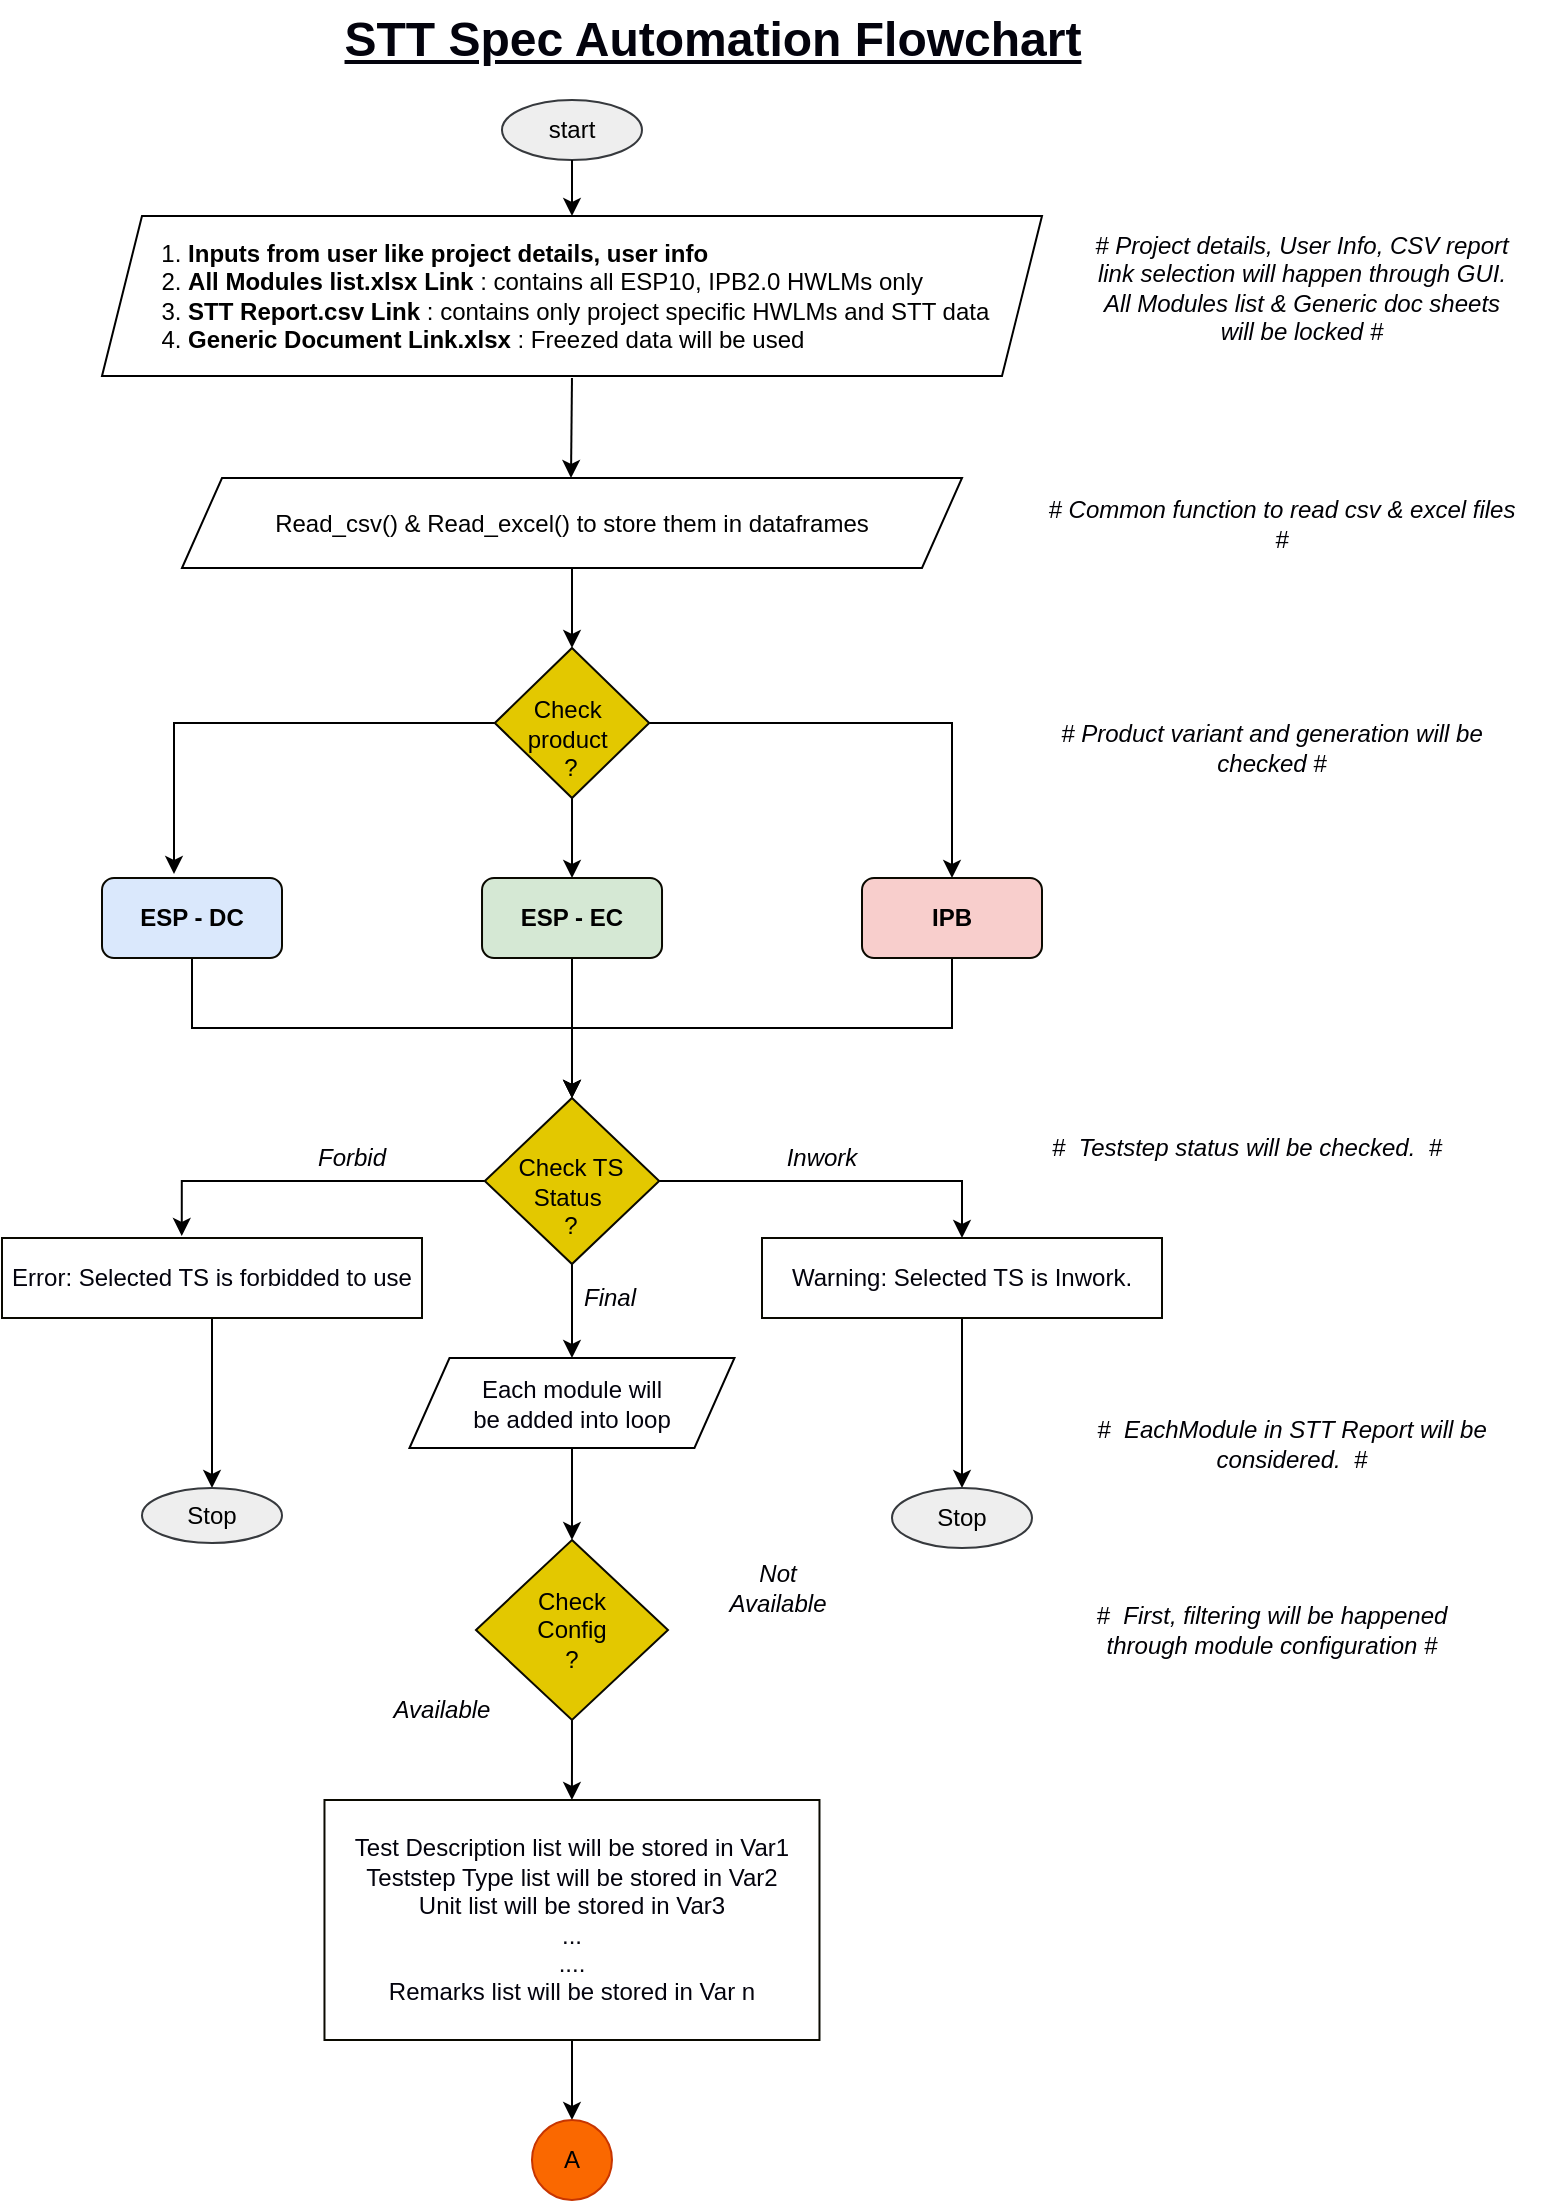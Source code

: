<mxfile version="17.4.3" type="github" pages="2">
  <diagram id="C5RBs43oDa-KdzZeNtuy" name="Page-1">
    <mxGraphModel dx="1422" dy="900" grid="1" gridSize="10" guides="1" tooltips="1" connect="1" arrows="1" fold="1" page="1" pageScale="1" pageWidth="827" pageHeight="1169" math="0" shadow="0">
      <root>
        <mxCell id="WIyWlLk6GJQsqaUBKTNV-0" />
        <mxCell id="WIyWlLk6GJQsqaUBKTNV-1" parent="WIyWlLk6GJQsqaUBKTNV-0" />
        <mxCell id="sJJRUJYA5-9Eo12VGWl3-0" value="start" style="ellipse;whiteSpace=wrap;html=1;fillColor=#eeeeee;strokeColor=#36393d;" vertex="1" parent="WIyWlLk6GJQsqaUBKTNV-1">
          <mxGeometry x="269.99" y="70" width="70" height="30" as="geometry" />
        </mxCell>
        <mxCell id="sJJRUJYA5-9Eo12VGWl3-2" value="" style="endArrow=classic;html=1;rounded=0;exitX=0.5;exitY=1;exitDx=0;exitDy=0;entryX=0.5;entryY=0;entryDx=0;entryDy=0;" edge="1" parent="WIyWlLk6GJQsqaUBKTNV-1" source="sJJRUJYA5-9Eo12VGWl3-0" target="sJJRUJYA5-9Eo12VGWl3-4">
          <mxGeometry width="50" height="50" relative="1" as="geometry">
            <mxPoint x="370" y="339" as="sourcePoint" />
            <mxPoint x="359" y="129" as="targetPoint" />
          </mxGeometry>
        </mxCell>
        <mxCell id="sJJRUJYA5-9Eo12VGWl3-73" style="edgeStyle=orthogonalEdgeStyle;rounded=0;orthogonalLoop=1;jettySize=auto;html=1;exitX=0.5;exitY=1;exitDx=0;exitDy=0;entryX=0.5;entryY=0;entryDx=0;entryDy=0;fontColor=#03030D;" edge="1" parent="WIyWlLk6GJQsqaUBKTNV-1" source="sJJRUJYA5-9Eo12VGWl3-3" target="sJJRUJYA5-9Eo12VGWl3-19">
          <mxGeometry relative="1" as="geometry" />
        </mxCell>
        <mxCell id="sJJRUJYA5-9Eo12VGWl3-3" value="Read_csv() &amp;amp; Read_excel() to store them in dataframes" style="shape=parallelogram;perimeter=parallelogramPerimeter;whiteSpace=wrap;html=1;fixedSize=1;" vertex="1" parent="WIyWlLk6GJQsqaUBKTNV-1">
          <mxGeometry x="110" y="259" width="390" height="45" as="geometry" />
        </mxCell>
        <mxCell id="sJJRUJYA5-9Eo12VGWl3-4" value="&lt;div align=&quot;left&quot;&gt;&lt;span&gt;	&lt;/span&gt;&lt;span&gt;	&lt;/span&gt;&lt;span style=&quot;white-space: pre&quot;&gt;	1. &lt;/span&gt;&lt;b&gt;Inputs from user like project details, user info&lt;/b&gt; &lt;br&gt;&lt;/div&gt;&lt;div align=&quot;left&quot;&gt;&lt;u&gt;&lt;span style=&quot;white-space: pre&quot;&gt;&lt;/span&gt;&lt;/u&gt;&lt;span style=&quot;white-space: pre&quot;&gt;	&lt;/span&gt;2. &lt;b&gt;All Modules list.xlsx Link &lt;/b&gt;: contains all ESP10, IPB2.0 HWLMs only &lt;br&gt;&lt;b&gt;&lt;span&gt;&lt;/span&gt;&lt;/b&gt;&lt;u&gt;&lt;span style=&quot;white-space: pre&quot;&gt;&lt;/span&gt;&lt;/u&gt;&lt;span style=&quot;white-space: pre&quot;&gt;	&lt;/span&gt;3.&lt;b&gt; STT Report.csv Link&lt;/b&gt; : contains only project specific HWLMs and STT data&lt;br&gt;&lt;/div&gt;&lt;div align=&quot;left&quot;&gt;&lt;span style=&quot;white-space: pre&quot;&gt;&lt;/span&gt;&lt;span style=&quot;white-space: pre&quot;&gt;	&lt;/span&gt;4. &lt;b&gt;Generic Document Link.xlsx&lt;/b&gt; : Freezed data will be used &lt;br&gt;&lt;/div&gt;" style="shape=parallelogram;perimeter=parallelogramPerimeter;whiteSpace=wrap;html=1;fixedSize=1;align=center;" vertex="1" parent="WIyWlLk6GJQsqaUBKTNV-1">
          <mxGeometry x="70" y="128" width="470" height="80" as="geometry" />
        </mxCell>
        <mxCell id="sJJRUJYA5-9Eo12VGWl3-16" value="" style="endArrow=classic;html=1;rounded=0;fontColor=#0000FF;" edge="1" parent="WIyWlLk6GJQsqaUBKTNV-1">
          <mxGeometry width="50" height="50" relative="1" as="geometry">
            <mxPoint x="304.99" y="209" as="sourcePoint" />
            <mxPoint x="304.5" y="259" as="targetPoint" />
          </mxGeometry>
        </mxCell>
        <mxCell id="sJJRUJYA5-9Eo12VGWl3-71" style="edgeStyle=orthogonalEdgeStyle;rounded=0;orthogonalLoop=1;jettySize=auto;html=1;exitX=0;exitY=0.5;exitDx=0;exitDy=0;entryX=0.4;entryY=-0.05;entryDx=0;entryDy=0;entryPerimeter=0;fontColor=#03030D;" edge="1" parent="WIyWlLk6GJQsqaUBKTNV-1" source="sJJRUJYA5-9Eo12VGWl3-19" target="sJJRUJYA5-9Eo12VGWl3-39">
          <mxGeometry relative="1" as="geometry" />
        </mxCell>
        <mxCell id="sJJRUJYA5-9Eo12VGWl3-72" style="edgeStyle=orthogonalEdgeStyle;rounded=0;orthogonalLoop=1;jettySize=auto;html=1;exitX=0.5;exitY=1;exitDx=0;exitDy=0;entryX=0.5;entryY=0;entryDx=0;entryDy=0;fontColor=#03030D;" edge="1" parent="WIyWlLk6GJQsqaUBKTNV-1" source="sJJRUJYA5-9Eo12VGWl3-19" target="sJJRUJYA5-9Eo12VGWl3-40">
          <mxGeometry relative="1" as="geometry" />
        </mxCell>
        <mxCell id="sJJRUJYA5-9Eo12VGWl3-74" style="edgeStyle=orthogonalEdgeStyle;rounded=0;orthogonalLoop=1;jettySize=auto;html=1;entryX=0.5;entryY=0;entryDx=0;entryDy=0;fontColor=#03030D;" edge="1" parent="WIyWlLk6GJQsqaUBKTNV-1" source="sJJRUJYA5-9Eo12VGWl3-19" target="sJJRUJYA5-9Eo12VGWl3-38">
          <mxGeometry relative="1" as="geometry" />
        </mxCell>
        <mxCell id="sJJRUJYA5-9Eo12VGWl3-19" value="&lt;div&gt;&lt;br&gt;&lt;/div&gt;&lt;div&gt;Check&amp;nbsp; product&amp;nbsp; &lt;br&gt;&lt;/div&gt;&lt;div&gt;?&lt;/div&gt;" style="rhombus;whiteSpace=wrap;html=1;fontColor=#000000;fillColor=#e3c800;strokeColor=#0A0900;" vertex="1" parent="WIyWlLk6GJQsqaUBKTNV-1">
          <mxGeometry x="266.41" y="344" width="77.19" height="75" as="geometry" />
        </mxCell>
        <mxCell id="sJJRUJYA5-9Eo12VGWl3-36" value="&lt;div&gt;# Project details, User Info, CSV report link selection will happen through GUI.&lt;/div&gt;&lt;div&gt;All Modules list &amp;amp; Generic doc sheets will be locked #&lt;/div&gt;" style="text;html=1;strokeColor=none;fillColor=none;align=center;verticalAlign=middle;whiteSpace=wrap;rounded=0;fontColor=#000005;fontStyle=2" vertex="1" parent="WIyWlLk6GJQsqaUBKTNV-1">
          <mxGeometry x="560" y="129" width="220" height="70" as="geometry" />
        </mxCell>
        <mxCell id="rYvPCS0LZYQufS7g8COz-13" style="edgeStyle=orthogonalEdgeStyle;rounded=0;orthogonalLoop=1;jettySize=auto;html=1;exitX=0.5;exitY=1;exitDx=0;exitDy=0;entryX=0.5;entryY=0;entryDx=0;entryDy=0;fontColor=#03030D;" edge="1" parent="WIyWlLk6GJQsqaUBKTNV-1" source="sJJRUJYA5-9Eo12VGWl3-38" target="rYvPCS0LZYQufS7g8COz-9">
          <mxGeometry relative="1" as="geometry" />
        </mxCell>
        <mxCell id="sJJRUJYA5-9Eo12VGWl3-38" value="&lt;b&gt;IPB&lt;/b&gt;" style="rounded=1;whiteSpace=wrap;html=1;fillColor=#f8cecc;strokeColor=#0A0900;" vertex="1" parent="WIyWlLk6GJQsqaUBKTNV-1">
          <mxGeometry x="450" y="459" width="90" height="40" as="geometry" />
        </mxCell>
        <mxCell id="rYvPCS0LZYQufS7g8COz-11" style="edgeStyle=orthogonalEdgeStyle;rounded=0;orthogonalLoop=1;jettySize=auto;html=1;exitX=0.5;exitY=1;exitDx=0;exitDy=0;fontColor=#03030D;" edge="1" parent="WIyWlLk6GJQsqaUBKTNV-1" source="sJJRUJYA5-9Eo12VGWl3-39" target="rYvPCS0LZYQufS7g8COz-9">
          <mxGeometry relative="1" as="geometry" />
        </mxCell>
        <mxCell id="sJJRUJYA5-9Eo12VGWl3-39" value="&lt;b&gt;ESP - DC&lt;/b&gt;" style="rounded=1;whiteSpace=wrap;html=1;labelBackgroundColor=none;fillColor=#dae8fc;strokeColor=#0A0900;" vertex="1" parent="WIyWlLk6GJQsqaUBKTNV-1">
          <mxGeometry x="70" y="459" width="90" height="40" as="geometry" />
        </mxCell>
        <mxCell id="rYvPCS0LZYQufS7g8COz-12" style="edgeStyle=orthogonalEdgeStyle;rounded=0;orthogonalLoop=1;jettySize=auto;html=1;exitX=0.5;exitY=1;exitDx=0;exitDy=0;entryX=0.5;entryY=0;entryDx=0;entryDy=0;fontColor=#03030D;" edge="1" parent="WIyWlLk6GJQsqaUBKTNV-1" source="sJJRUJYA5-9Eo12VGWl3-40" target="rYvPCS0LZYQufS7g8COz-9">
          <mxGeometry relative="1" as="geometry" />
        </mxCell>
        <mxCell id="sJJRUJYA5-9Eo12VGWl3-40" value="&lt;b&gt;ESP - EC&lt;/b&gt;" style="rounded=1;whiteSpace=wrap;html=1;fillColor=#d5e8d4;strokeColor=#0A0900;" vertex="1" parent="WIyWlLk6GJQsqaUBKTNV-1">
          <mxGeometry x="260.01" y="459" width="90" height="40" as="geometry" />
        </mxCell>
        <mxCell id="sJJRUJYA5-9Eo12VGWl3-41" value="# Common function to read csv &amp;amp; excel files #" style="text;html=1;strokeColor=none;fillColor=none;align=center;verticalAlign=middle;whiteSpace=wrap;rounded=0;fontColor=#000005;fontStyle=2" vertex="1" parent="WIyWlLk6GJQsqaUBKTNV-1">
          <mxGeometry x="540" y="246.5" width="240" height="70" as="geometry" />
        </mxCell>
        <mxCell id="sJJRUJYA5-9Eo12VGWl3-58" value="# Product variant and generation will be checked #" style="text;html=1;strokeColor=none;fillColor=none;align=center;verticalAlign=middle;whiteSpace=wrap;rounded=0;fontColor=#000005;fontStyle=2" vertex="1" parent="WIyWlLk6GJQsqaUBKTNV-1">
          <mxGeometry x="530" y="359" width="250" height="70" as="geometry" />
        </mxCell>
        <mxCell id="rYvPCS0LZYQufS7g8COz-32" style="edgeStyle=orthogonalEdgeStyle;rounded=0;orthogonalLoop=1;jettySize=auto;html=1;exitX=0.5;exitY=1;exitDx=0;exitDy=0;entryX=0.5;entryY=0;entryDx=0;entryDy=0;fontColor=#03030D;" edge="1" parent="WIyWlLk6GJQsqaUBKTNV-1" source="sJJRUJYA5-9Eo12VGWl3-76" target="sJJRUJYA5-9Eo12VGWl3-79">
          <mxGeometry relative="1" as="geometry" />
        </mxCell>
        <mxCell id="sJJRUJYA5-9Eo12VGWl3-76" value="&lt;div&gt;Each module will &lt;br&gt;&lt;/div&gt;&lt;div&gt;be added into loop&lt;/div&gt;" style="shape=parallelogram;perimeter=parallelogramPerimeter;whiteSpace=wrap;html=1;fixedSize=1;labelBackgroundColor=none;fontColor=#03030D;" vertex="1" parent="WIyWlLk6GJQsqaUBKTNV-1">
          <mxGeometry x="223.75" y="699" width="162.48" height="45" as="geometry" />
        </mxCell>
        <mxCell id="rYvPCS0LZYQufS7g8COz-36" style="edgeStyle=orthogonalEdgeStyle;rounded=0;orthogonalLoop=1;jettySize=auto;html=1;exitX=0.5;exitY=1;exitDx=0;exitDy=0;fontColor=#03030D;" edge="1" parent="WIyWlLk6GJQsqaUBKTNV-1" source="sJJRUJYA5-9Eo12VGWl3-79" target="rYvPCS0LZYQufS7g8COz-8">
          <mxGeometry relative="1" as="geometry" />
        </mxCell>
        <mxCell id="sJJRUJYA5-9Eo12VGWl3-79" value="&lt;div&gt;Check &lt;br&gt;&lt;/div&gt;&lt;div&gt;Config&lt;/div&gt;&lt;div&gt;?&lt;br&gt;&lt;/div&gt;" style="rhombus;whiteSpace=wrap;html=1;fontColor=#000000;fillColor=#e3c800;strokeColor=#0A0900;" vertex="1" parent="WIyWlLk6GJQsqaUBKTNV-1">
          <mxGeometry x="256.99" y="790" width="96" height="90" as="geometry" />
        </mxCell>
        <mxCell id="rYvPCS0LZYQufS7g8COz-0" value="#&amp;nbsp; EachModule in STT Report will be considered.&amp;nbsp; #" style="text;html=1;strokeColor=none;fillColor=none;align=center;verticalAlign=middle;whiteSpace=wrap;rounded=0;fontColor=#000005;fontStyle=2" vertex="1" parent="WIyWlLk6GJQsqaUBKTNV-1">
          <mxGeometry x="540" y="706.5" width="250" height="70" as="geometry" />
        </mxCell>
        <mxCell id="rYvPCS0LZYQufS7g8COz-1" value="#&amp;nbsp; First, filtering will be happened through module configuration #" style="text;html=1;strokeColor=none;fillColor=none;align=center;verticalAlign=middle;whiteSpace=wrap;rounded=0;fontColor=#000005;fontStyle=2" vertex="1" parent="WIyWlLk6GJQsqaUBKTNV-1">
          <mxGeometry x="550" y="800" width="210" height="70" as="geometry" />
        </mxCell>
        <mxCell id="rYvPCS0LZYQufS7g8COz-6" value="Available" style="text;html=1;strokeColor=none;fillColor=none;align=center;verticalAlign=middle;whiteSpace=wrap;rounded=0;fontColor=#000005;fontStyle=2" vertex="1" parent="WIyWlLk6GJQsqaUBKTNV-1">
          <mxGeometry x="209.99" y="870" width="60" height="10" as="geometry" />
        </mxCell>
        <mxCell id="rYvPCS0LZYQufS7g8COz-7" value="Not Available" style="text;html=1;strokeColor=none;fillColor=none;align=center;verticalAlign=middle;whiteSpace=wrap;rounded=0;fontColor=#000005;fontStyle=2" vertex="1" parent="WIyWlLk6GJQsqaUBKTNV-1">
          <mxGeometry x="382.51" y="794" width="50" height="40" as="geometry" />
        </mxCell>
        <mxCell id="T9vAiMAo6iDr71z8Z3Be-2" style="edgeStyle=orthogonalEdgeStyle;rounded=0;orthogonalLoop=1;jettySize=auto;html=1;exitX=0.5;exitY=1;exitDx=0;exitDy=0;entryX=0.5;entryY=0;entryDx=0;entryDy=0;fontColor=#03030D;" edge="1" parent="WIyWlLk6GJQsqaUBKTNV-1" source="rYvPCS0LZYQufS7g8COz-8" target="T9vAiMAo6iDr71z8Z3Be-1">
          <mxGeometry relative="1" as="geometry" />
        </mxCell>
        <mxCell id="rYvPCS0LZYQufS7g8COz-8" value="&lt;div&gt;&lt;br&gt;&lt;/div&gt;&lt;div&gt;&lt;br&gt;&lt;/div&gt;&lt;div&gt;&lt;br&gt;&lt;/div&gt;&lt;div&gt;Test Description list will be stored in Var1&lt;/div&gt;&lt;div&gt;&lt;div&gt;Teststep Type list will be stored in Var2&lt;br&gt;&lt;div&gt;Unit list will be stored in Var3&lt;br&gt;...&lt;/div&gt;&lt;div&gt;....&lt;/div&gt;&lt;div&gt;Remarks list will be stored in Var n&lt;div&gt;&lt;br&gt;&lt;br&gt;&lt;/div&gt;&lt;/div&gt;&lt;/div&gt;&lt;/div&gt;&lt;div&gt;&lt;br&gt;&lt;/div&gt;" style="rounded=0;whiteSpace=wrap;html=1;labelBackgroundColor=none;fontColor=#03030D;strokeColor=#0A0900;" vertex="1" parent="WIyWlLk6GJQsqaUBKTNV-1">
          <mxGeometry x="181.24" y="920" width="247.5" height="120" as="geometry" />
        </mxCell>
        <mxCell id="rYvPCS0LZYQufS7g8COz-15" style="edgeStyle=orthogonalEdgeStyle;rounded=0;orthogonalLoop=1;jettySize=auto;html=1;exitX=0;exitY=0.5;exitDx=0;exitDy=0;entryX=0.428;entryY=-0.025;entryDx=0;entryDy=0;entryPerimeter=0;fontColor=#03030D;" edge="1" parent="WIyWlLk6GJQsqaUBKTNV-1" source="rYvPCS0LZYQufS7g8COz-9" target="rYvPCS0LZYQufS7g8COz-14">
          <mxGeometry relative="1" as="geometry" />
        </mxCell>
        <mxCell id="rYvPCS0LZYQufS7g8COz-18" style="edgeStyle=orthogonalEdgeStyle;rounded=0;orthogonalLoop=1;jettySize=auto;html=1;exitX=1;exitY=0.5;exitDx=0;exitDy=0;entryX=0.5;entryY=0;entryDx=0;entryDy=0;fontColor=#03030D;" edge="1" parent="WIyWlLk6GJQsqaUBKTNV-1" source="rYvPCS0LZYQufS7g8COz-9" target="rYvPCS0LZYQufS7g8COz-17">
          <mxGeometry relative="1" as="geometry" />
        </mxCell>
        <mxCell id="rYvPCS0LZYQufS7g8COz-28" style="edgeStyle=orthogonalEdgeStyle;rounded=0;orthogonalLoop=1;jettySize=auto;html=1;exitX=0.5;exitY=1;exitDx=0;exitDy=0;entryX=0.5;entryY=0;entryDx=0;entryDy=0;fontColor=#03030D;" edge="1" parent="WIyWlLk6GJQsqaUBKTNV-1" source="rYvPCS0LZYQufS7g8COz-9" target="sJJRUJYA5-9Eo12VGWl3-76">
          <mxGeometry relative="1" as="geometry" />
        </mxCell>
        <mxCell id="rYvPCS0LZYQufS7g8COz-9" value="&lt;div&gt;&lt;br&gt;&lt;/div&gt;&lt;div&gt;Check TS Status&amp;nbsp; &lt;br&gt;&lt;/div&gt;&lt;div&gt;?&lt;/div&gt;" style="rhombus;whiteSpace=wrap;html=1;fontColor=#000000;fillColor=#e3c800;strokeColor=#0A0900;" vertex="1" parent="WIyWlLk6GJQsqaUBKTNV-1">
          <mxGeometry x="261.4" y="569" width="87.19" height="83" as="geometry" />
        </mxCell>
        <mxCell id="rYvPCS0LZYQufS7g8COz-35" style="edgeStyle=orthogonalEdgeStyle;rounded=0;orthogonalLoop=1;jettySize=auto;html=1;exitX=0.5;exitY=1;exitDx=0;exitDy=0;entryX=0.5;entryY=0;entryDx=0;entryDy=0;fontColor=#03030D;" edge="1" parent="WIyWlLk6GJQsqaUBKTNV-1" source="rYvPCS0LZYQufS7g8COz-14" target="rYvPCS0LZYQufS7g8COz-33">
          <mxGeometry relative="1" as="geometry" />
        </mxCell>
        <mxCell id="rYvPCS0LZYQufS7g8COz-14" value="Error: Selected TS is forbidded to use" style="rounded=0;whiteSpace=wrap;html=1;labelBackgroundColor=none;fontColor=#03030D;strokeColor=#0A0900;" vertex="1" parent="WIyWlLk6GJQsqaUBKTNV-1">
          <mxGeometry x="20" y="639" width="210" height="40" as="geometry" />
        </mxCell>
        <mxCell id="rYvPCS0LZYQufS7g8COz-16" value="Forbid" style="text;html=1;strokeColor=none;fillColor=none;align=center;verticalAlign=middle;whiteSpace=wrap;rounded=0;fontColor=#000005;fontStyle=2" vertex="1" parent="WIyWlLk6GJQsqaUBKTNV-1">
          <mxGeometry x="170" y="579" width="50" height="40" as="geometry" />
        </mxCell>
        <mxCell id="T9vAiMAo6iDr71z8Z3Be-0" style="edgeStyle=orthogonalEdgeStyle;rounded=0;orthogonalLoop=1;jettySize=auto;html=1;exitX=0.5;exitY=1;exitDx=0;exitDy=0;entryX=0.5;entryY=0;entryDx=0;entryDy=0;fontColor=#03030D;" edge="1" parent="WIyWlLk6GJQsqaUBKTNV-1" source="rYvPCS0LZYQufS7g8COz-17" target="rYvPCS0LZYQufS7g8COz-25">
          <mxGeometry relative="1" as="geometry" />
        </mxCell>
        <mxCell id="rYvPCS0LZYQufS7g8COz-17" value="Warning: Selected TS is Inwork." style="rounded=0;whiteSpace=wrap;html=1;labelBackgroundColor=none;fontColor=#03030D;strokeColor=#0A0900;" vertex="1" parent="WIyWlLk6GJQsqaUBKTNV-1">
          <mxGeometry x="400" y="639" width="200" height="40" as="geometry" />
        </mxCell>
        <mxCell id="rYvPCS0LZYQufS7g8COz-19" value="Inwork" style="text;html=1;strokeColor=none;fillColor=none;align=center;verticalAlign=middle;whiteSpace=wrap;rounded=0;fontColor=#000005;fontStyle=2" vertex="1" parent="WIyWlLk6GJQsqaUBKTNV-1">
          <mxGeometry x="410" y="589" width="40" height="20" as="geometry" />
        </mxCell>
        <mxCell id="rYvPCS0LZYQufS7g8COz-25" value="Stop" style="ellipse;whiteSpace=wrap;html=1;fillColor=#eeeeee;strokeColor=#36393d;" vertex="1" parent="WIyWlLk6GJQsqaUBKTNV-1">
          <mxGeometry x="465" y="764" width="70" height="30" as="geometry" />
        </mxCell>
        <mxCell id="rYvPCS0LZYQufS7g8COz-29" value="Final" style="text;html=1;strokeColor=none;fillColor=none;align=center;verticalAlign=middle;whiteSpace=wrap;rounded=0;fontColor=#000005;fontStyle=2" vertex="1" parent="WIyWlLk6GJQsqaUBKTNV-1">
          <mxGeometry x="303.6" y="659" width="40" height="20" as="geometry" />
        </mxCell>
        <mxCell id="rYvPCS0LZYQufS7g8COz-33" value="Stop" style="ellipse;whiteSpace=wrap;html=1;fillColor=#eeeeee;strokeColor=#36393d;" vertex="1" parent="WIyWlLk6GJQsqaUBKTNV-1">
          <mxGeometry x="90" y="764" width="70" height="27.5" as="geometry" />
        </mxCell>
        <mxCell id="rYvPCS0LZYQufS7g8COz-37" value="#&amp;nbsp; Teststep status will be checked.&amp;nbsp; #" style="text;html=1;strokeColor=none;fillColor=none;align=center;verticalAlign=middle;whiteSpace=wrap;rounded=0;fontColor=#000005;fontStyle=2" vertex="1" parent="WIyWlLk6GJQsqaUBKTNV-1">
          <mxGeometry x="535" y="569" width="215" height="50" as="geometry" />
        </mxCell>
        <mxCell id="T9vAiMAo6iDr71z8Z3Be-1" value="A" style="ellipse;whiteSpace=wrap;html=1;aspect=fixed;labelBackgroundColor=none;fontColor=#000000;strokeColor=#C73500;fillColor=#fa6800;" vertex="1" parent="WIyWlLk6GJQsqaUBKTNV-1">
          <mxGeometry x="284.99" y="1080" width="40" height="40" as="geometry" />
        </mxCell>
        <mxCell id="T9vAiMAo6iDr71z8Z3Be-4" value="&lt;u&gt;STT Spec Automation Flowchart&lt;/u&gt;" style="text;strokeColor=none;fillColor=none;html=1;fontSize=24;fontStyle=1;verticalAlign=middle;align=center;labelBackgroundColor=none;fontColor=#03030D;" vertex="1" parent="WIyWlLk6GJQsqaUBKTNV-1">
          <mxGeometry x="324.99" y="20" width="100" height="40" as="geometry" />
        </mxCell>
      </root>
    </mxGraphModel>
  </diagram>
  <diagram id="pjZdI0g7NbIswUKwNLvu" name="Page-2">
    <mxGraphModel dx="1422" dy="900" grid="1" gridSize="10" guides="1" tooltips="1" connect="1" arrows="1" fold="1" page="1" pageScale="1" pageWidth="827" pageHeight="1169" math="0" shadow="0">
      <root>
        <mxCell id="0" />
        <mxCell id="1" parent="0" />
        <mxCell id="FIni1Fecd_8x-vQjEW7E-1" style="edgeStyle=orthogonalEdgeStyle;rounded=0;orthogonalLoop=1;jettySize=auto;html=1;exitX=0.5;exitY=1;exitDx=0;exitDy=0;entryX=0.5;entryY=0;entryDx=0;entryDy=0;fontColor=#000005;" edge="1" parent="1" source="FIni1Fecd_8x-vQjEW7E-2" target="FIni1Fecd_8x-vQjEW7E-5">
          <mxGeometry relative="1" as="geometry" />
        </mxCell>
        <mxCell id="FIni1Fecd_8x-vQjEW7E-2" value="&lt;div&gt;&lt;br&gt;&lt;/div&gt;&lt;div&gt;Special function(): when 2 modules were involved to produce teststep sequence &lt;/div&gt;&lt;div&gt;&lt;br&gt;&lt;/div&gt;" style="rounded=0;whiteSpace=wrap;html=1;fontColor=#000005;" vertex="1" parent="1">
          <mxGeometry x="254" y="820" width="260" height="60" as="geometry" />
        </mxCell>
        <mxCell id="FIni1Fecd_8x-vQjEW7E-3" value="&lt;div&gt;# &lt;br&gt;&lt;/div&gt;&lt;div&gt;1. Motor Motsim4 = &lt;br&gt;&lt;/div&gt;&lt;div&gt;B6_Actuation + B6_Cur_Meas&lt;/div&gt;&lt;div&gt;&amp;nbsp;&amp;nbsp;&amp;nbsp;&amp;nbsp;&amp;nbsp;&amp;nbsp;&amp;nbsp; 2. APB = with RVP / wo RVP&lt;/div&gt;&lt;div&gt; #&lt;/div&gt;" style="text;html=1;strokeColor=none;fillColor=none;align=center;verticalAlign=middle;whiteSpace=wrap;rounded=0;fontColor=#000005;fontStyle=2" vertex="1" parent="1">
          <mxGeometry x="530" y="890" width="235" height="97" as="geometry" />
        </mxCell>
        <mxCell id="FIni1Fecd_8x-vQjEW7E-4" value="" style="rounded=0;whiteSpace=wrap;html=1;fontColor=#000005;" vertex="1" parent="1">
          <mxGeometry x="220" y="1030" width="120" height="50" as="geometry" />
        </mxCell>
        <mxCell id="FIni1Fecd_8x-vQjEW7E-5" value="&lt;div&gt;Check &lt;br&gt;&lt;/div&gt;&lt;div&gt;Config&lt;/div&gt;&lt;div&gt;?&lt;br&gt;&lt;/div&gt;" style="rhombus;whiteSpace=wrap;html=1;fontColor=#000005;" vertex="1" parent="1">
          <mxGeometry x="336" y="920" width="96" height="90" as="geometry" />
        </mxCell>
        <mxCell id="FIni1Fecd_8x-vQjEW7E-6" value="" style="rounded=0;whiteSpace=wrap;html=1;fontColor=#000005;" vertex="1" parent="1">
          <mxGeometry x="440" y="1030" width="90" height="30" as="geometry" />
        </mxCell>
        <UserObject label="&lt;font color=&quot;#03030D&quot;&gt;Original Motor&lt;/font&gt;" placeholders="1" name="Variable" id="FIni1Fecd_8x-vQjEW7E-7">
          <mxCell style="text;html=1;strokeColor=none;fillColor=none;align=center;verticalAlign=middle;whiteSpace=wrap;overflow=hidden;labelBackgroundColor=none;fontColor=#3333FF;" vertex="1" parent="1">
            <mxGeometry x="430" y="940" width="80" height="20" as="geometry" />
          </mxCell>
        </UserObject>
        <UserObject label="&lt;font color=&quot;#02020A&quot;&gt;Motsim4&lt;/font&gt;" placeholders="1" name="Variable" id="FIni1Fecd_8x-vQjEW7E-8">
          <mxCell style="text;html=1;strokeColor=none;fillColor=none;align=center;verticalAlign=middle;whiteSpace=wrap;overflow=hidden;labelBackgroundColor=none;fontColor=#3333FF;" vertex="1" parent="1">
            <mxGeometry x="250" y="940" width="80" height="20" as="geometry" />
          </mxCell>
        </UserObject>
      </root>
    </mxGraphModel>
  </diagram>
</mxfile>
